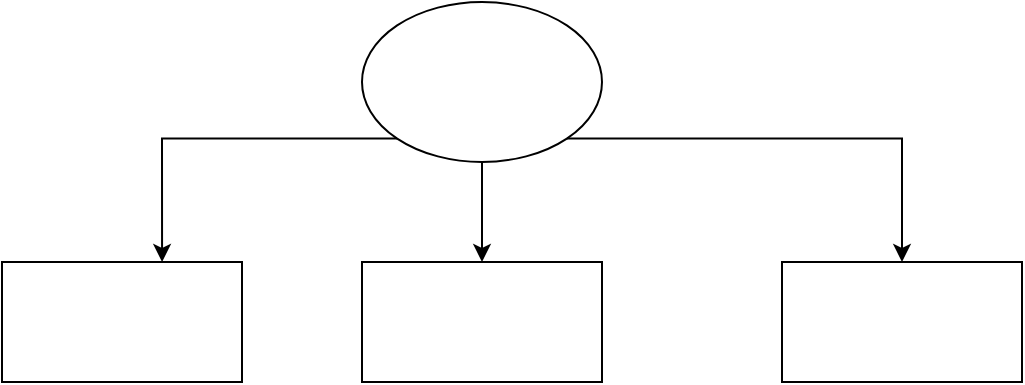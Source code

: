 <mxfile version="21.2.9" type="github">
  <diagram name="第 1 页" id="79G6FSM7aQCFSl0hBk_r">
    <mxGraphModel dx="1434" dy="1925" grid="1" gridSize="10" guides="1" tooltips="1" connect="1" arrows="1" fold="1" page="1" pageScale="1" pageWidth="827" pageHeight="1169" math="0" shadow="0">
      <root>
        <mxCell id="0" />
        <mxCell id="1" parent="0" />
        <mxCell id="0UwNHE324P2pnnzVtQ3k-8" style="edgeStyle=orthogonalEdgeStyle;rounded=0;orthogonalLoop=1;jettySize=auto;html=1;exitX=0;exitY=1;exitDx=0;exitDy=0;entryX=0.667;entryY=0;entryDx=0;entryDy=0;entryPerimeter=0;" edge="1" parent="1" source="0UwNHE324P2pnnzVtQ3k-2" target="0UwNHE324P2pnnzVtQ3k-3">
          <mxGeometry relative="1" as="geometry" />
        </mxCell>
        <mxCell id="0UwNHE324P2pnnzVtQ3k-10" style="edgeStyle=orthogonalEdgeStyle;rounded=0;orthogonalLoop=1;jettySize=auto;html=1;exitX=1;exitY=1;exitDx=0;exitDy=0;entryX=0.5;entryY=0;entryDx=0;entryDy=0;" edge="1" parent="1" source="0UwNHE324P2pnnzVtQ3k-2" target="0UwNHE324P2pnnzVtQ3k-5">
          <mxGeometry relative="1" as="geometry" />
        </mxCell>
        <mxCell id="0UwNHE324P2pnnzVtQ3k-13" style="edgeStyle=orthogonalEdgeStyle;rounded=0;orthogonalLoop=1;jettySize=auto;html=1;exitX=0.5;exitY=1;exitDx=0;exitDy=0;entryX=0.5;entryY=0;entryDx=0;entryDy=0;" edge="1" parent="1" source="0UwNHE324P2pnnzVtQ3k-2" target="0UwNHE324P2pnnzVtQ3k-4">
          <mxGeometry relative="1" as="geometry" />
        </mxCell>
        <mxCell id="0UwNHE324P2pnnzVtQ3k-2" value="" style="ellipse;whiteSpace=wrap;html=1;" vertex="1" parent="1">
          <mxGeometry x="340" y="-10" width="120" height="80" as="geometry" />
        </mxCell>
        <mxCell id="0UwNHE324P2pnnzVtQ3k-3" value="" style="rounded=0;whiteSpace=wrap;html=1;" vertex="1" parent="1">
          <mxGeometry x="160" y="120" width="120" height="60" as="geometry" />
        </mxCell>
        <mxCell id="0UwNHE324P2pnnzVtQ3k-4" value="" style="rounded=0;whiteSpace=wrap;html=1;" vertex="1" parent="1">
          <mxGeometry x="340" y="120" width="120" height="60" as="geometry" />
        </mxCell>
        <mxCell id="0UwNHE324P2pnnzVtQ3k-5" value="" style="rounded=0;whiteSpace=wrap;html=1;" vertex="1" parent="1">
          <mxGeometry x="550" y="120" width="120" height="60" as="geometry" />
        </mxCell>
      </root>
    </mxGraphModel>
  </diagram>
</mxfile>
